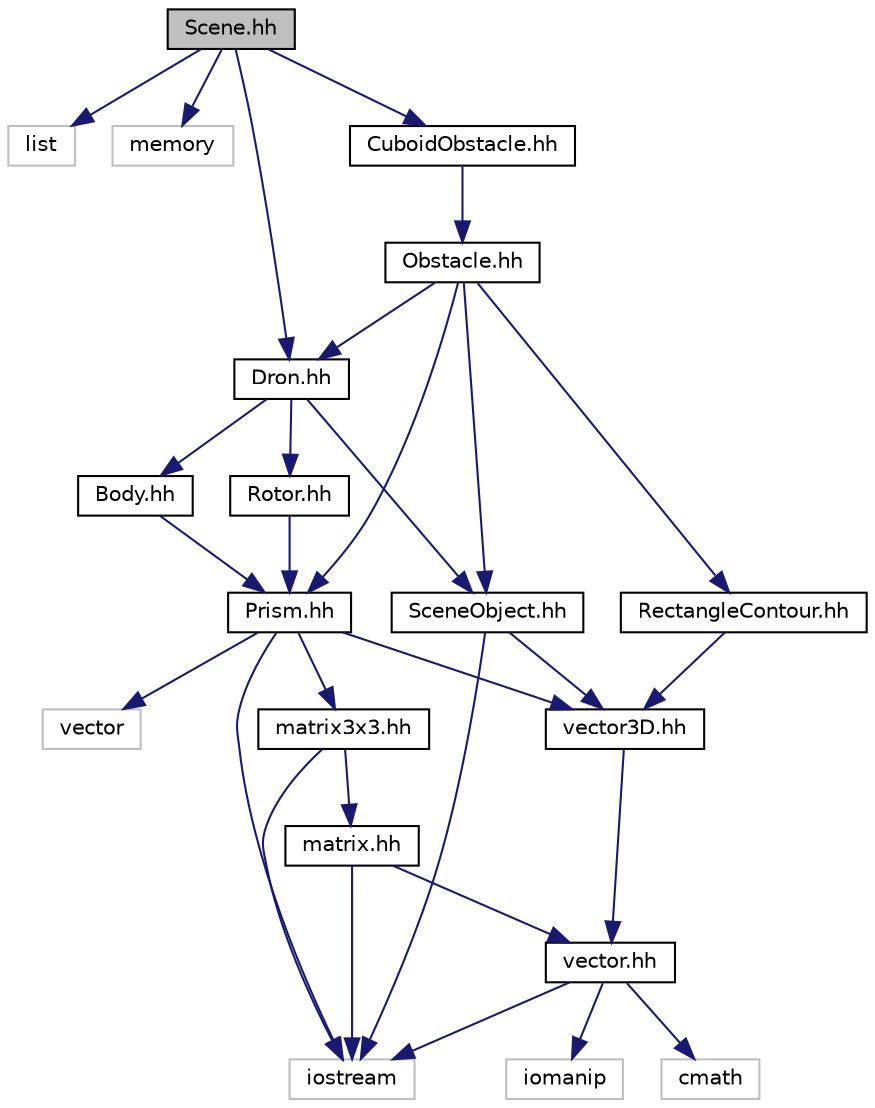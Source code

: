 digraph "Scene.hh"
{
  edge [fontname="Helvetica",fontsize="10",labelfontname="Helvetica",labelfontsize="10"];
  node [fontname="Helvetica",fontsize="10",shape=record];
  Node0 [label="Scene.hh",height=0.2,width=0.4,color="black", fillcolor="grey75", style="filled", fontcolor="black"];
  Node0 -> Node1 [color="midnightblue",fontsize="10",style="solid",fontname="Helvetica"];
  Node1 [label="list",height=0.2,width=0.4,color="grey75", fillcolor="white", style="filled"];
  Node0 -> Node2 [color="midnightblue",fontsize="10",style="solid",fontname="Helvetica"];
  Node2 [label="memory",height=0.2,width=0.4,color="grey75", fillcolor="white", style="filled"];
  Node0 -> Node3 [color="midnightblue",fontsize="10",style="solid",fontname="Helvetica"];
  Node3 [label="CuboidObstacle.hh",height=0.2,width=0.4,color="black", fillcolor="white", style="filled",URL="$_cuboid_obstacle_8hh.html",tooltip="Ten plik zawiera definicję klasy CuboidObstacle. "];
  Node3 -> Node4 [color="midnightblue",fontsize="10",style="solid",fontname="Helvetica"];
  Node4 [label="Obstacle.hh",height=0.2,width=0.4,color="black", fillcolor="white", style="filled",URL="$_obstacle_8hh.html",tooltip="Ten plik zawiera definicję klasy Obstacle. "];
  Node4 -> Node5 [color="midnightblue",fontsize="10",style="solid",fontname="Helvetica"];
  Node5 [label="Prism.hh",height=0.2,width=0.4,color="black", fillcolor="white", style="filled",URL="$_prism_8hh.html",tooltip="Ten plik zawiera definicję klasy Prism. "];
  Node5 -> Node6 [color="midnightblue",fontsize="10",style="solid",fontname="Helvetica"];
  Node6 [label="iostream",height=0.2,width=0.4,color="grey75", fillcolor="white", style="filled"];
  Node5 -> Node7 [color="midnightblue",fontsize="10",style="solid",fontname="Helvetica"];
  Node7 [label="vector3D.hh",height=0.2,width=0.4,color="black", fillcolor="white", style="filled",URL="$vector3_d_8hh.html",tooltip="Ten plik zawiera definicję klasy Vector3D. "];
  Node7 -> Node8 [color="midnightblue",fontsize="10",style="solid",fontname="Helvetica"];
  Node8 [label="vector.hh",height=0.2,width=0.4,color="black", fillcolor="white", style="filled",URL="$vector_8hh.html",tooltip="Ten plik zawiera definicję szablonu Vector<> "];
  Node8 -> Node6 [color="midnightblue",fontsize="10",style="solid",fontname="Helvetica"];
  Node8 -> Node9 [color="midnightblue",fontsize="10",style="solid",fontname="Helvetica"];
  Node9 [label="iomanip",height=0.2,width=0.4,color="grey75", fillcolor="white", style="filled"];
  Node8 -> Node10 [color="midnightblue",fontsize="10",style="solid",fontname="Helvetica"];
  Node10 [label="cmath",height=0.2,width=0.4,color="grey75", fillcolor="white", style="filled"];
  Node5 -> Node11 [color="midnightblue",fontsize="10",style="solid",fontname="Helvetica"];
  Node11 [label="matrix3x3.hh",height=0.2,width=0.4,color="black", fillcolor="white", style="filled",URL="$matrix3x3_8hh.html",tooltip="Ten plik zawiera definicję klasy Matrix3x3. "];
  Node11 -> Node6 [color="midnightblue",fontsize="10",style="solid",fontname="Helvetica"];
  Node11 -> Node12 [color="midnightblue",fontsize="10",style="solid",fontname="Helvetica"];
  Node12 [label="matrix.hh",height=0.2,width=0.4,color="black", fillcolor="white", style="filled",URL="$matrix_8hh.html",tooltip="Ten plik zawiera definicję szablonu Matrix<> "];
  Node12 -> Node6 [color="midnightblue",fontsize="10",style="solid",fontname="Helvetica"];
  Node12 -> Node8 [color="midnightblue",fontsize="10",style="solid",fontname="Helvetica"];
  Node5 -> Node13 [color="midnightblue",fontsize="10",style="solid",fontname="Helvetica"];
  Node13 [label="vector",height=0.2,width=0.4,color="grey75", fillcolor="white", style="filled"];
  Node4 -> Node14 [color="midnightblue",fontsize="10",style="solid",fontname="Helvetica"];
  Node14 [label="RectangleContour.hh",height=0.2,width=0.4,color="black", fillcolor="white", style="filled",URL="$_rectangle_contour_8hh.html",tooltip="Ten plik zawiera definicję klasy RectangleContour. "];
  Node14 -> Node7 [color="midnightblue",fontsize="10",style="solid",fontname="Helvetica"];
  Node4 -> Node15 [color="midnightblue",fontsize="10",style="solid",fontname="Helvetica"];
  Node15 [label="SceneObject.hh",height=0.2,width=0.4,color="black", fillcolor="white", style="filled",URL="$_scene_object_8hh.html",tooltip="Ten plik zawiera definicję klasy SceneObject. "];
  Node15 -> Node6 [color="midnightblue",fontsize="10",style="solid",fontname="Helvetica"];
  Node15 -> Node7 [color="midnightblue",fontsize="10",style="solid",fontname="Helvetica"];
  Node4 -> Node16 [color="midnightblue",fontsize="10",style="solid",fontname="Helvetica"];
  Node16 [label="Dron.hh",height=0.2,width=0.4,color="black", fillcolor="white", style="filled",URL="$_dron_8hh.html",tooltip="Ten plik zawiera definicję klasy Dron. "];
  Node16 -> Node17 [color="midnightblue",fontsize="10",style="solid",fontname="Helvetica"];
  Node17 [label="Rotor.hh",height=0.2,width=0.4,color="black", fillcolor="white", style="filled",URL="$_rotor_8hh.html",tooltip="Ten plik zawiera definicję klasy Rotor. "];
  Node17 -> Node5 [color="midnightblue",fontsize="10",style="solid",fontname="Helvetica"];
  Node16 -> Node18 [color="midnightblue",fontsize="10",style="solid",fontname="Helvetica"];
  Node18 [label="Body.hh",height=0.2,width=0.4,color="black", fillcolor="white", style="filled",URL="$_body_8hh.html",tooltip="Ten plik zawiera definicję klasy Body. "];
  Node18 -> Node5 [color="midnightblue",fontsize="10",style="solid",fontname="Helvetica"];
  Node16 -> Node15 [color="midnightblue",fontsize="10",style="solid",fontname="Helvetica"];
  Node0 -> Node16 [color="midnightblue",fontsize="10",style="solid",fontname="Helvetica"];
}
